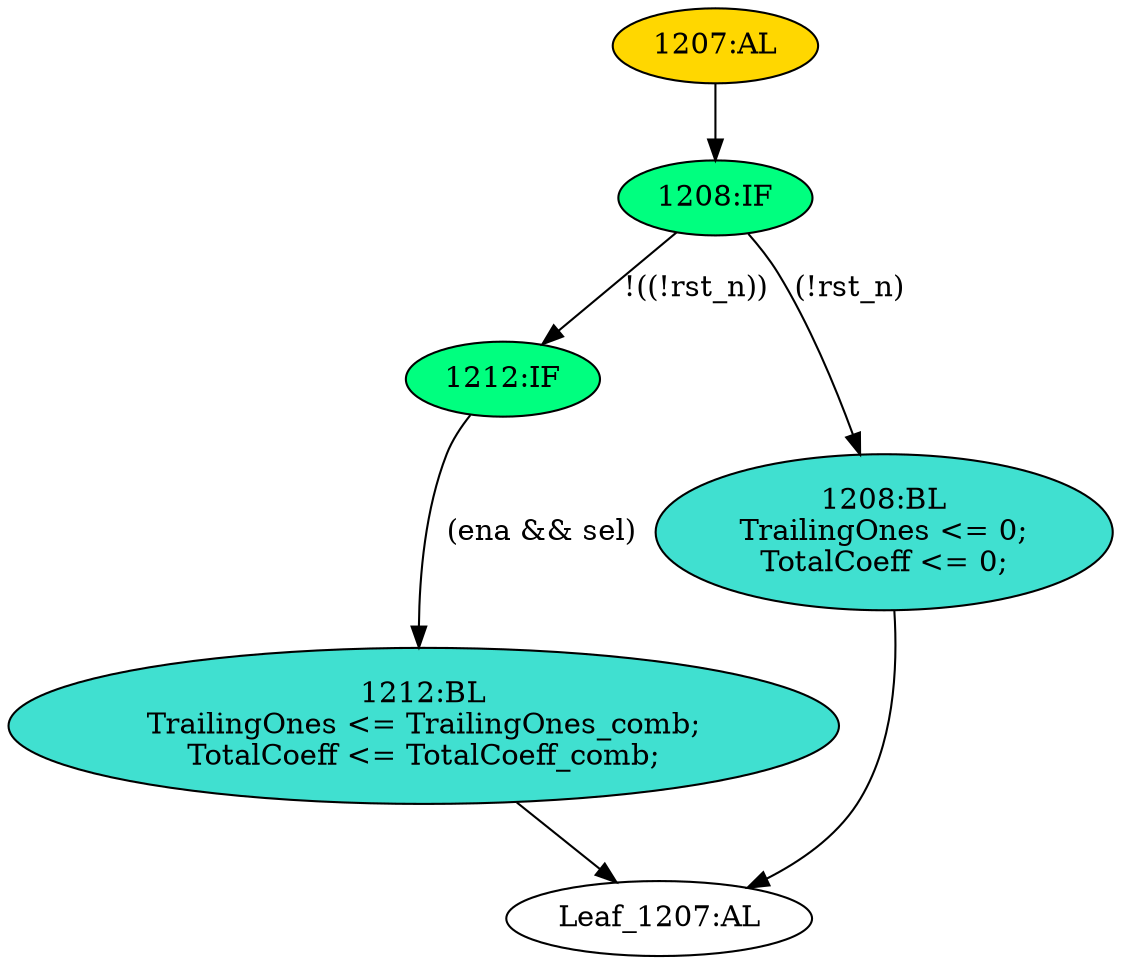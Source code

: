 strict digraph "" {
	node [label="\N"];
	"1212:IF"	 [ast="<pyverilog.vparser.ast.IfStatement object at 0x7f1f9673e390>",
		fillcolor=springgreen,
		label="1212:IF",
		statements="[]",
		style=filled,
		typ=IfStatement];
	"1212:BL"	 [ast="<pyverilog.vparser.ast.Block object at 0x7f1f9673e350>",
		fillcolor=turquoise,
		label="1212:BL
TrailingOnes <= TrailingOnes_comb;
TotalCoeff <= TotalCoeff_comb;",
		statements="[<pyverilog.vparser.ast.NonblockingSubstitution object at 0x7f1f9673e0d0>, <pyverilog.vparser.ast.NonblockingSubstitution object \
at 0x7f1f9673e6d0>]",
		style=filled,
		typ=Block];
	"1212:IF" -> "1212:BL"	 [cond="['ena', 'sel']",
		label="(ena && sel)",
		lineno=1212];
	"1208:IF"	 [ast="<pyverilog.vparser.ast.IfStatement object at 0x7f1f9673e910>",
		fillcolor=springgreen,
		label="1208:IF",
		statements="[]",
		style=filled,
		typ=IfStatement];
	"1208:IF" -> "1212:IF"	 [cond="['rst_n']",
		label="!((!rst_n))",
		lineno=1208];
	"1208:BL"	 [ast="<pyverilog.vparser.ast.Block object at 0x7f1f9673e950>",
		fillcolor=turquoise,
		label="1208:BL
TrailingOnes <= 0;
TotalCoeff <= 0;",
		statements="[<pyverilog.vparser.ast.NonblockingSubstitution object at 0x7f1f9673e990>, <pyverilog.vparser.ast.NonblockingSubstitution object \
at 0x7f1f9673eb10>]",
		style=filled,
		typ=Block];
	"1208:IF" -> "1208:BL"	 [cond="['rst_n']",
		label="(!rst_n)",
		lineno=1208];
	"Leaf_1207:AL"	 [def_var="['TotalCoeff', 'TrailingOnes']",
		label="Leaf_1207:AL"];
	"1212:BL" -> "Leaf_1207:AL"	 [cond="[]",
		lineno=None];
	"1208:BL" -> "Leaf_1207:AL"	 [cond="[]",
		lineno=None];
	"1207:AL"	 [ast="<pyverilog.vparser.ast.Always object at 0x7f1f9673ecd0>",
		clk_sens=False,
		fillcolor=gold,
		label="1207:AL",
		sens="['clk', 'rst_n']",
		statements="[]",
		style=filled,
		typ=Always,
		use_var="['TrailingOnes_comb', 'ena', 'sel', 'TotalCoeff_comb', 'rst_n']"];
	"1207:AL" -> "1208:IF"	 [cond="[]",
		lineno=None];
}

